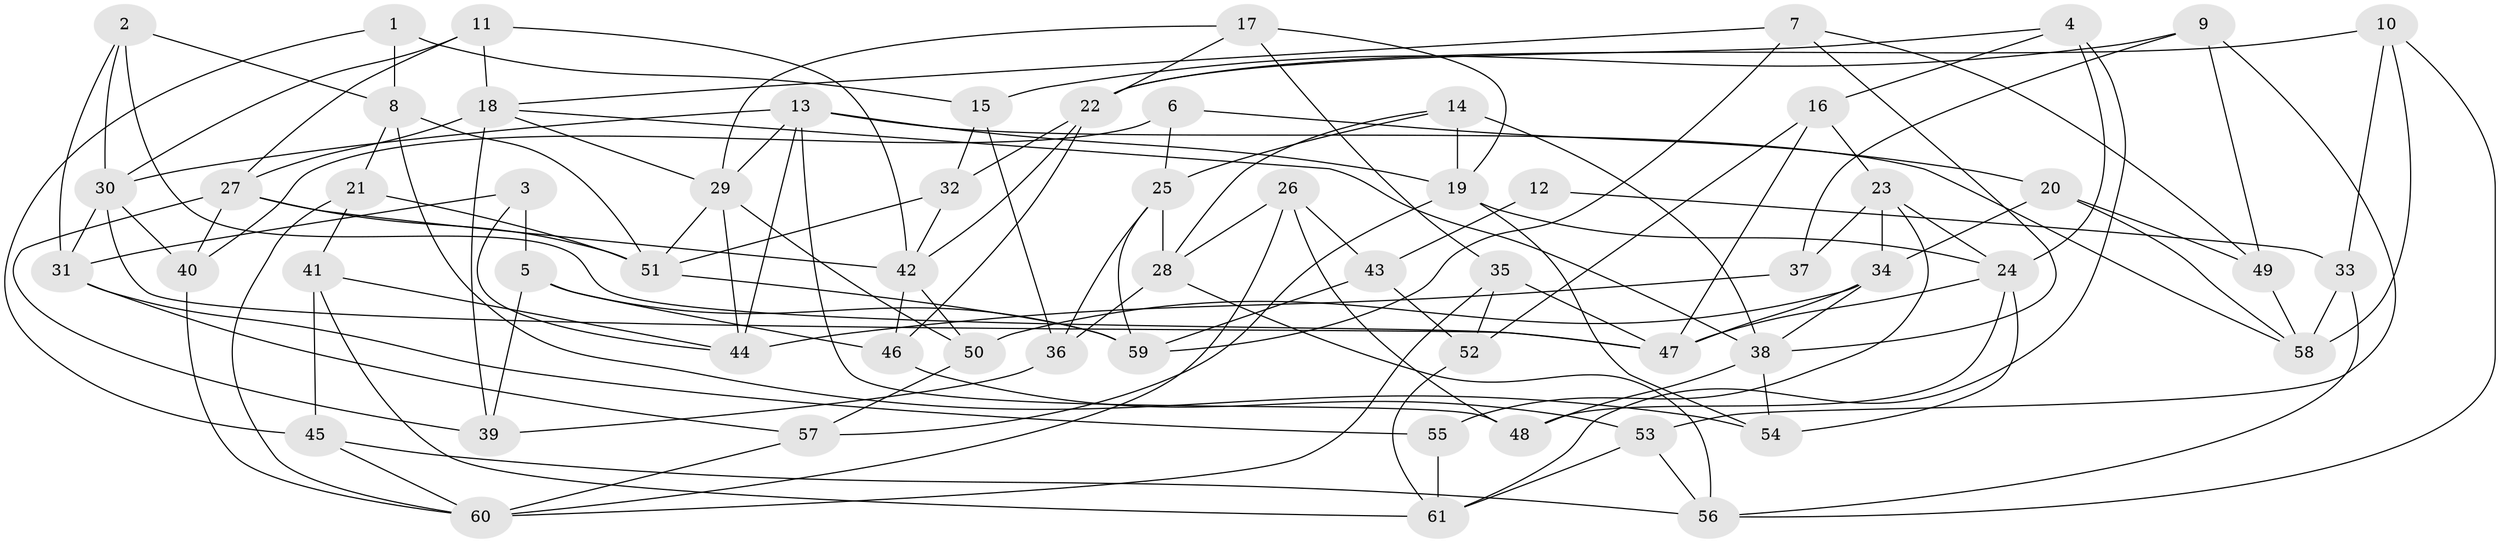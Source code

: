// original degree distribution, {4: 1.0}
// Generated by graph-tools (version 1.1) at 2025/38/03/04/25 23:38:09]
// undirected, 61 vertices, 137 edges
graph export_dot {
  node [color=gray90,style=filled];
  1;
  2;
  3;
  4;
  5;
  6;
  7;
  8;
  9;
  10;
  11;
  12;
  13;
  14;
  15;
  16;
  17;
  18;
  19;
  20;
  21;
  22;
  23;
  24;
  25;
  26;
  27;
  28;
  29;
  30;
  31;
  32;
  33;
  34;
  35;
  36;
  37;
  38;
  39;
  40;
  41;
  42;
  43;
  44;
  45;
  46;
  47;
  48;
  49;
  50;
  51;
  52;
  53;
  54;
  55;
  56;
  57;
  58;
  59;
  60;
  61;
  1 -- 8 [weight=2.0];
  1 -- 15 [weight=1.0];
  1 -- 45 [weight=1.0];
  2 -- 8 [weight=1.0];
  2 -- 30 [weight=1.0];
  2 -- 31 [weight=1.0];
  2 -- 47 [weight=1.0];
  3 -- 5 [weight=1.0];
  3 -- 31 [weight=2.0];
  3 -- 44 [weight=1.0];
  4 -- 16 [weight=1.0];
  4 -- 22 [weight=1.0];
  4 -- 24 [weight=1.0];
  4 -- 61 [weight=1.0];
  5 -- 39 [weight=1.0];
  5 -- 46 [weight=1.0];
  5 -- 59 [weight=1.0];
  6 -- 20 [weight=1.0];
  6 -- 25 [weight=2.0];
  6 -- 40 [weight=1.0];
  7 -- 18 [weight=1.0];
  7 -- 38 [weight=1.0];
  7 -- 49 [weight=1.0];
  7 -- 59 [weight=1.0];
  8 -- 21 [weight=1.0];
  8 -- 51 [weight=1.0];
  8 -- 54 [weight=1.0];
  9 -- 15 [weight=1.0];
  9 -- 37 [weight=1.0];
  9 -- 49 [weight=1.0];
  9 -- 53 [weight=1.0];
  10 -- 22 [weight=1.0];
  10 -- 33 [weight=1.0];
  10 -- 56 [weight=1.0];
  10 -- 58 [weight=1.0];
  11 -- 18 [weight=1.0];
  11 -- 27 [weight=1.0];
  11 -- 30 [weight=1.0];
  11 -- 42 [weight=1.0];
  12 -- 33 [weight=2.0];
  12 -- 43 [weight=2.0];
  13 -- 19 [weight=1.0];
  13 -- 29 [weight=1.0];
  13 -- 30 [weight=1.0];
  13 -- 44 [weight=1.0];
  13 -- 48 [weight=1.0];
  13 -- 58 [weight=1.0];
  14 -- 19 [weight=1.0];
  14 -- 25 [weight=1.0];
  14 -- 28 [weight=1.0];
  14 -- 38 [weight=1.0];
  15 -- 32 [weight=1.0];
  15 -- 36 [weight=1.0];
  16 -- 23 [weight=1.0];
  16 -- 47 [weight=1.0];
  16 -- 52 [weight=1.0];
  17 -- 19 [weight=1.0];
  17 -- 22 [weight=1.0];
  17 -- 29 [weight=1.0];
  17 -- 35 [weight=1.0];
  18 -- 27 [weight=1.0];
  18 -- 29 [weight=1.0];
  18 -- 38 [weight=1.0];
  18 -- 39 [weight=1.0];
  19 -- 24 [weight=1.0];
  19 -- 54 [weight=1.0];
  19 -- 57 [weight=1.0];
  20 -- 34 [weight=1.0];
  20 -- 49 [weight=1.0];
  20 -- 58 [weight=1.0];
  21 -- 41 [weight=1.0];
  21 -- 51 [weight=1.0];
  21 -- 60 [weight=1.0];
  22 -- 32 [weight=1.0];
  22 -- 42 [weight=1.0];
  22 -- 46 [weight=1.0];
  23 -- 24 [weight=1.0];
  23 -- 34 [weight=2.0];
  23 -- 37 [weight=1.0];
  23 -- 55 [weight=1.0];
  24 -- 47 [weight=1.0];
  24 -- 48 [weight=1.0];
  24 -- 54 [weight=1.0];
  25 -- 28 [weight=1.0];
  25 -- 36 [weight=1.0];
  25 -- 59 [weight=1.0];
  26 -- 28 [weight=1.0];
  26 -- 43 [weight=1.0];
  26 -- 48 [weight=1.0];
  26 -- 60 [weight=1.0];
  27 -- 39 [weight=1.0];
  27 -- 40 [weight=1.0];
  27 -- 42 [weight=1.0];
  27 -- 51 [weight=1.0];
  28 -- 36 [weight=1.0];
  28 -- 56 [weight=2.0];
  29 -- 44 [weight=1.0];
  29 -- 50 [weight=1.0];
  29 -- 51 [weight=1.0];
  30 -- 31 [weight=1.0];
  30 -- 40 [weight=1.0];
  30 -- 47 [weight=1.0];
  31 -- 55 [weight=1.0];
  31 -- 57 [weight=1.0];
  32 -- 42 [weight=1.0];
  32 -- 51 [weight=1.0];
  33 -- 56 [weight=1.0];
  33 -- 58 [weight=2.0];
  34 -- 38 [weight=1.0];
  34 -- 47 [weight=1.0];
  34 -- 50 [weight=1.0];
  35 -- 47 [weight=1.0];
  35 -- 52 [weight=1.0];
  35 -- 60 [weight=1.0];
  36 -- 39 [weight=1.0];
  37 -- 44 [weight=2.0];
  38 -- 48 [weight=1.0];
  38 -- 54 [weight=1.0];
  40 -- 60 [weight=1.0];
  41 -- 44 [weight=1.0];
  41 -- 45 [weight=1.0];
  41 -- 61 [weight=1.0];
  42 -- 46 [weight=1.0];
  42 -- 50 [weight=1.0];
  43 -- 52 [weight=1.0];
  43 -- 59 [weight=2.0];
  45 -- 56 [weight=1.0];
  45 -- 60 [weight=1.0];
  46 -- 53 [weight=1.0];
  49 -- 58 [weight=1.0];
  50 -- 57 [weight=1.0];
  51 -- 59 [weight=1.0];
  52 -- 61 [weight=1.0];
  53 -- 56 [weight=1.0];
  53 -- 61 [weight=1.0];
  55 -- 61 [weight=2.0];
  57 -- 60 [weight=1.0];
}
